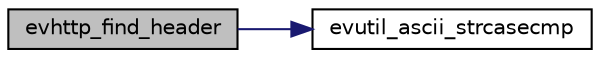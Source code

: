 digraph "evhttp_find_header"
{
 // LATEX_PDF_SIZE
  edge [fontname="Helvetica",fontsize="10",labelfontname="Helvetica",labelfontsize="10"];
  node [fontname="Helvetica",fontsize="10",shape=record];
  rankdir="LR";
  Node57 [label="evhttp_find_header",height=0.2,width=0.4,color="black", fillcolor="grey75", style="filled", fontcolor="black",tooltip=" "];
  Node57 -> Node58 [color="midnightblue",fontsize="10",style="solid",fontname="Helvetica"];
  Node58 [label="evutil_ascii_strcasecmp",height=0.2,width=0.4,color="black", fillcolor="white", style="filled",URL="$util_8h.html#aae46d8f8407906b79216f9be88803126",tooltip=" "];
}
